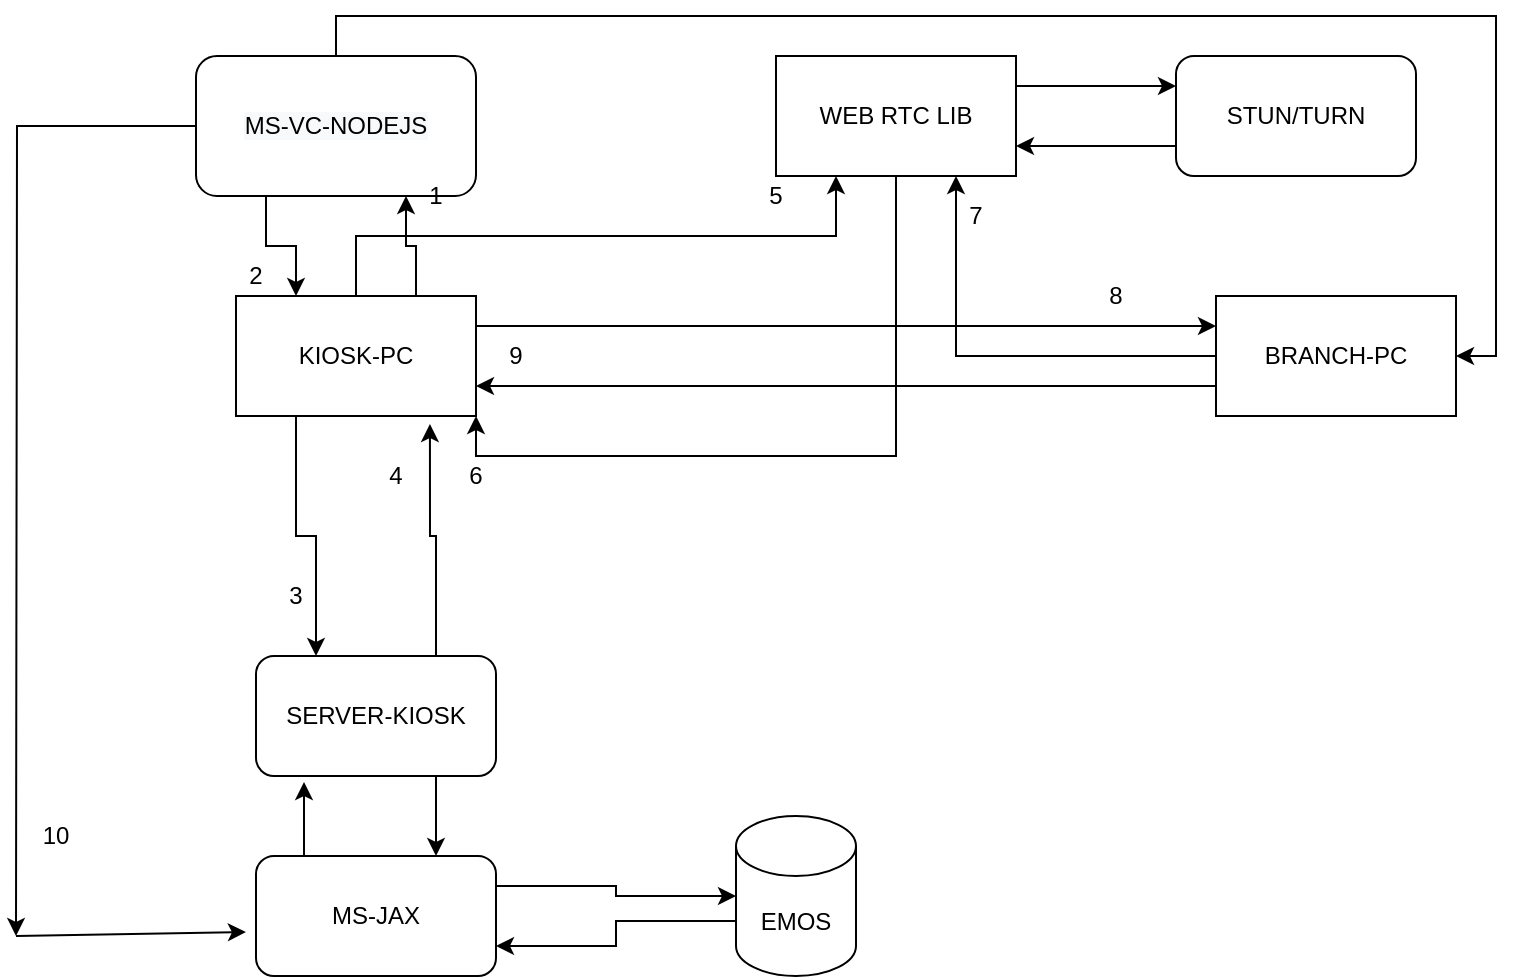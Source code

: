 <mxfile version="14.9.3" type="github">
  <diagram id="C5RBs43oDa-KdzZeNtuy" name="Page-1">
    <mxGraphModel dx="1350" dy="774" grid="1" gridSize="10" guides="1" tooltips="1" connect="1" arrows="1" fold="1" page="1" pageScale="1" pageWidth="827" pageHeight="1169" math="0" shadow="0">
      <root>
        <mxCell id="WIyWlLk6GJQsqaUBKTNV-0" />
        <mxCell id="WIyWlLk6GJQsqaUBKTNV-1" parent="WIyWlLk6GJQsqaUBKTNV-0" />
        <mxCell id="k0vDRmhFAtIJHE76wayA-25" style="edgeStyle=orthogonalEdgeStyle;rounded=0;orthogonalLoop=1;jettySize=auto;html=1;exitX=0;exitY=0.75;exitDx=0;exitDy=0;entryX=1;entryY=0.75;entryDx=0;entryDy=0;" edge="1" parent="WIyWlLk6GJQsqaUBKTNV-1" source="k0vDRmhFAtIJHE76wayA-1" target="k0vDRmhFAtIJHE76wayA-2">
          <mxGeometry relative="1" as="geometry" />
        </mxCell>
        <mxCell id="k0vDRmhFAtIJHE76wayA-53" style="edgeStyle=orthogonalEdgeStyle;rounded=0;orthogonalLoop=1;jettySize=auto;html=1;entryX=0.75;entryY=1;entryDx=0;entryDy=0;" edge="1" parent="WIyWlLk6GJQsqaUBKTNV-1" source="k0vDRmhFAtIJHE76wayA-1" target="k0vDRmhFAtIJHE76wayA-14">
          <mxGeometry relative="1" as="geometry" />
        </mxCell>
        <mxCell id="k0vDRmhFAtIJHE76wayA-1" value="BRANCH-PC" style="rounded=0;whiteSpace=wrap;html=1;" vertex="1" parent="WIyWlLk6GJQsqaUBKTNV-1">
          <mxGeometry x="680" y="190" width="120" height="60" as="geometry" />
        </mxCell>
        <mxCell id="k0vDRmhFAtIJHE76wayA-21" style="edgeStyle=orthogonalEdgeStyle;rounded=0;orthogonalLoop=1;jettySize=auto;html=1;exitX=0.75;exitY=0;exitDx=0;exitDy=0;entryX=0.75;entryY=1;entryDx=0;entryDy=0;" edge="1" parent="WIyWlLk6GJQsqaUBKTNV-1" source="k0vDRmhFAtIJHE76wayA-2" target="k0vDRmhFAtIJHE76wayA-5">
          <mxGeometry relative="1" as="geometry" />
        </mxCell>
        <mxCell id="k0vDRmhFAtIJHE76wayA-23" style="edgeStyle=orthogonalEdgeStyle;rounded=0;orthogonalLoop=1;jettySize=auto;html=1;exitX=1;exitY=0.25;exitDx=0;exitDy=0;entryX=0;entryY=0.25;entryDx=0;entryDy=0;" edge="1" parent="WIyWlLk6GJQsqaUBKTNV-1" source="k0vDRmhFAtIJHE76wayA-2" target="k0vDRmhFAtIJHE76wayA-1">
          <mxGeometry relative="1" as="geometry" />
        </mxCell>
        <mxCell id="k0vDRmhFAtIJHE76wayA-34" style="edgeStyle=orthogonalEdgeStyle;rounded=0;orthogonalLoop=1;jettySize=auto;html=1;exitX=0.25;exitY=1;exitDx=0;exitDy=0;entryX=0.25;entryY=0;entryDx=0;entryDy=0;" edge="1" parent="WIyWlLk6GJQsqaUBKTNV-1" source="k0vDRmhFAtIJHE76wayA-2" target="k0vDRmhFAtIJHE76wayA-30">
          <mxGeometry relative="1" as="geometry" />
        </mxCell>
        <mxCell id="k0vDRmhFAtIJHE76wayA-37" style="edgeStyle=orthogonalEdgeStyle;rounded=0;orthogonalLoop=1;jettySize=auto;html=1;exitX=0.5;exitY=0;exitDx=0;exitDy=0;entryX=0.25;entryY=1;entryDx=0;entryDy=0;" edge="1" parent="WIyWlLk6GJQsqaUBKTNV-1" source="k0vDRmhFAtIJHE76wayA-2" target="k0vDRmhFAtIJHE76wayA-14">
          <mxGeometry relative="1" as="geometry" />
        </mxCell>
        <mxCell id="k0vDRmhFAtIJHE76wayA-2" value="KIOSK-PC" style="rounded=0;whiteSpace=wrap;html=1;" vertex="1" parent="WIyWlLk6GJQsqaUBKTNV-1">
          <mxGeometry x="190" y="190" width="120" height="60" as="geometry" />
        </mxCell>
        <mxCell id="k0vDRmhFAtIJHE76wayA-29" style="edgeStyle=orthogonalEdgeStyle;rounded=0;orthogonalLoop=1;jettySize=auto;html=1;exitX=0;exitY=0;exitDx=0;exitDy=52.5;exitPerimeter=0;entryX=1;entryY=0.75;entryDx=0;entryDy=0;" edge="1" parent="WIyWlLk6GJQsqaUBKTNV-1" source="k0vDRmhFAtIJHE76wayA-4" target="k0vDRmhFAtIJHE76wayA-6">
          <mxGeometry relative="1" as="geometry" />
        </mxCell>
        <mxCell id="k0vDRmhFAtIJHE76wayA-4" value="EMOS" style="shape=cylinder3;whiteSpace=wrap;html=1;boundedLbl=1;backgroundOutline=1;size=15;" vertex="1" parent="WIyWlLk6GJQsqaUBKTNV-1">
          <mxGeometry x="440" y="450" width="60" height="80" as="geometry" />
        </mxCell>
        <mxCell id="k0vDRmhFAtIJHE76wayA-20" style="edgeStyle=orthogonalEdgeStyle;rounded=0;orthogonalLoop=1;jettySize=auto;html=1;exitX=0.25;exitY=1;exitDx=0;exitDy=0;entryX=0.25;entryY=0;entryDx=0;entryDy=0;" edge="1" parent="WIyWlLk6GJQsqaUBKTNV-1" source="k0vDRmhFAtIJHE76wayA-5" target="k0vDRmhFAtIJHE76wayA-2">
          <mxGeometry relative="1" as="geometry" />
        </mxCell>
        <mxCell id="k0vDRmhFAtIJHE76wayA-55" style="edgeStyle=orthogonalEdgeStyle;rounded=0;orthogonalLoop=1;jettySize=auto;html=1;exitX=0.5;exitY=0;exitDx=0;exitDy=0;entryX=1;entryY=0.5;entryDx=0;entryDy=0;" edge="1" parent="WIyWlLk6GJQsqaUBKTNV-1" source="k0vDRmhFAtIJHE76wayA-5" target="k0vDRmhFAtIJHE76wayA-1">
          <mxGeometry relative="1" as="geometry" />
        </mxCell>
        <mxCell id="k0vDRmhFAtIJHE76wayA-60" style="edgeStyle=orthogonalEdgeStyle;rounded=0;orthogonalLoop=1;jettySize=auto;html=1;" edge="1" parent="WIyWlLk6GJQsqaUBKTNV-1" source="k0vDRmhFAtIJHE76wayA-5">
          <mxGeometry relative="1" as="geometry">
            <mxPoint x="80" y="510" as="targetPoint" />
          </mxGeometry>
        </mxCell>
        <mxCell id="k0vDRmhFAtIJHE76wayA-5" value="&lt;meta charset=&quot;utf-8&quot;&gt;&lt;span style=&quot;color: rgb(0, 0, 0); font-family: helvetica; font-size: 12px; font-style: normal; font-weight: 400; letter-spacing: normal; text-align: center; text-indent: 0px; text-transform: none; word-spacing: 0px; background-color: rgb(248, 249, 250); display: inline; float: none;&quot;&gt;MS-VC-NODEJS&lt;/span&gt;" style="rounded=1;whiteSpace=wrap;html=1;" vertex="1" parent="WIyWlLk6GJQsqaUBKTNV-1">
          <mxGeometry x="170" y="70" width="140" height="70" as="geometry" />
        </mxCell>
        <mxCell id="k0vDRmhFAtIJHE76wayA-27" style="edgeStyle=orthogonalEdgeStyle;rounded=0;orthogonalLoop=1;jettySize=auto;html=1;exitX=1;exitY=0.25;exitDx=0;exitDy=0;" edge="1" parent="WIyWlLk6GJQsqaUBKTNV-1" source="k0vDRmhFAtIJHE76wayA-6" target="k0vDRmhFAtIJHE76wayA-4">
          <mxGeometry relative="1" as="geometry" />
        </mxCell>
        <mxCell id="k0vDRmhFAtIJHE76wayA-31" style="edgeStyle=orthogonalEdgeStyle;rounded=0;orthogonalLoop=1;jettySize=auto;html=1;exitX=0.25;exitY=0;exitDx=0;exitDy=0;entryX=0.2;entryY=1.05;entryDx=0;entryDy=0;entryPerimeter=0;" edge="1" parent="WIyWlLk6GJQsqaUBKTNV-1" source="k0vDRmhFAtIJHE76wayA-6" target="k0vDRmhFAtIJHE76wayA-30">
          <mxGeometry relative="1" as="geometry" />
        </mxCell>
        <mxCell id="k0vDRmhFAtIJHE76wayA-6" value="&lt;span&gt;MS-JAX&lt;/span&gt;" style="rounded=1;whiteSpace=wrap;html=1;" vertex="1" parent="WIyWlLk6GJQsqaUBKTNV-1">
          <mxGeometry x="200" y="470" width="120" height="60" as="geometry" />
        </mxCell>
        <mxCell id="k0vDRmhFAtIJHE76wayA-19" style="edgeStyle=orthogonalEdgeStyle;rounded=0;orthogonalLoop=1;jettySize=auto;html=1;exitX=0;exitY=0.75;exitDx=0;exitDy=0;entryX=1;entryY=0.75;entryDx=0;entryDy=0;" edge="1" parent="WIyWlLk6GJQsqaUBKTNV-1" source="k0vDRmhFAtIJHE76wayA-7" target="k0vDRmhFAtIJHE76wayA-14">
          <mxGeometry relative="1" as="geometry" />
        </mxCell>
        <mxCell id="k0vDRmhFAtIJHE76wayA-7" value="STUN/TURN" style="rounded=1;whiteSpace=wrap;html=1;" vertex="1" parent="WIyWlLk6GJQsqaUBKTNV-1">
          <mxGeometry x="660" y="70" width="120" height="60" as="geometry" />
        </mxCell>
        <mxCell id="k0vDRmhFAtIJHE76wayA-18" style="edgeStyle=orthogonalEdgeStyle;rounded=0;orthogonalLoop=1;jettySize=auto;html=1;exitX=1;exitY=0.25;exitDx=0;exitDy=0;entryX=0;entryY=0.25;entryDx=0;entryDy=0;" edge="1" parent="WIyWlLk6GJQsqaUBKTNV-1" source="k0vDRmhFAtIJHE76wayA-14" target="k0vDRmhFAtIJHE76wayA-7">
          <mxGeometry relative="1" as="geometry" />
        </mxCell>
        <mxCell id="k0vDRmhFAtIJHE76wayA-38" style="edgeStyle=orthogonalEdgeStyle;rounded=0;orthogonalLoop=1;jettySize=auto;html=1;exitX=0.5;exitY=1;exitDx=0;exitDy=0;entryX=1;entryY=1;entryDx=0;entryDy=0;" edge="1" parent="WIyWlLk6GJQsqaUBKTNV-1" source="k0vDRmhFAtIJHE76wayA-14" target="k0vDRmhFAtIJHE76wayA-2">
          <mxGeometry relative="1" as="geometry" />
        </mxCell>
        <mxCell id="k0vDRmhFAtIJHE76wayA-14" value="WEB RTC LIB" style="rounded=0;whiteSpace=wrap;html=1;" vertex="1" parent="WIyWlLk6GJQsqaUBKTNV-1">
          <mxGeometry x="460" y="70" width="120" height="60" as="geometry" />
        </mxCell>
        <mxCell id="k0vDRmhFAtIJHE76wayA-32" style="edgeStyle=orthogonalEdgeStyle;rounded=0;orthogonalLoop=1;jettySize=auto;html=1;exitX=0.75;exitY=1;exitDx=0;exitDy=0;entryX=0.75;entryY=0;entryDx=0;entryDy=0;" edge="1" parent="WIyWlLk6GJQsqaUBKTNV-1" source="k0vDRmhFAtIJHE76wayA-30" target="k0vDRmhFAtIJHE76wayA-6">
          <mxGeometry relative="1" as="geometry" />
        </mxCell>
        <mxCell id="k0vDRmhFAtIJHE76wayA-36" style="edgeStyle=orthogonalEdgeStyle;rounded=0;orthogonalLoop=1;jettySize=auto;html=1;exitX=0.75;exitY=0;exitDx=0;exitDy=0;entryX=0.808;entryY=1.067;entryDx=0;entryDy=0;entryPerimeter=0;" edge="1" parent="WIyWlLk6GJQsqaUBKTNV-1" source="k0vDRmhFAtIJHE76wayA-30" target="k0vDRmhFAtIJHE76wayA-2">
          <mxGeometry relative="1" as="geometry" />
        </mxCell>
        <mxCell id="k0vDRmhFAtIJHE76wayA-30" value="SERVER-KIOSK" style="rounded=1;whiteSpace=wrap;html=1;" vertex="1" parent="WIyWlLk6GJQsqaUBKTNV-1">
          <mxGeometry x="200" y="370" width="120" height="60" as="geometry" />
        </mxCell>
        <mxCell id="k0vDRmhFAtIJHE76wayA-39" value="3" style="text;html=1;strokeColor=none;fillColor=none;align=center;verticalAlign=middle;whiteSpace=wrap;rounded=0;" vertex="1" parent="WIyWlLk6GJQsqaUBKTNV-1">
          <mxGeometry x="200" y="330" width="40" height="20" as="geometry" />
        </mxCell>
        <mxCell id="k0vDRmhFAtIJHE76wayA-40" value="4" style="text;html=1;strokeColor=none;fillColor=none;align=center;verticalAlign=middle;whiteSpace=wrap;rounded=0;" vertex="1" parent="WIyWlLk6GJQsqaUBKTNV-1">
          <mxGeometry x="250" y="270" width="40" height="20" as="geometry" />
        </mxCell>
        <mxCell id="k0vDRmhFAtIJHE76wayA-41" value="1" style="text;html=1;strokeColor=none;fillColor=none;align=center;verticalAlign=middle;whiteSpace=wrap;rounded=0;" vertex="1" parent="WIyWlLk6GJQsqaUBKTNV-1">
          <mxGeometry x="270" y="130" width="40" height="20" as="geometry" />
        </mxCell>
        <mxCell id="k0vDRmhFAtIJHE76wayA-42" value="2" style="text;html=1;strokeColor=none;fillColor=none;align=center;verticalAlign=middle;whiteSpace=wrap;rounded=0;" vertex="1" parent="WIyWlLk6GJQsqaUBKTNV-1">
          <mxGeometry x="180" y="170" width="40" height="20" as="geometry" />
        </mxCell>
        <mxCell id="k0vDRmhFAtIJHE76wayA-43" value="5" style="text;html=1;strokeColor=none;fillColor=none;align=center;verticalAlign=middle;whiteSpace=wrap;rounded=0;" vertex="1" parent="WIyWlLk6GJQsqaUBKTNV-1">
          <mxGeometry x="440" y="130" width="40" height="20" as="geometry" />
        </mxCell>
        <mxCell id="k0vDRmhFAtIJHE76wayA-45" value="6" style="text;html=1;strokeColor=none;fillColor=none;align=center;verticalAlign=middle;whiteSpace=wrap;rounded=0;" vertex="1" parent="WIyWlLk6GJQsqaUBKTNV-1">
          <mxGeometry x="290" y="270" width="40" height="20" as="geometry" />
        </mxCell>
        <mxCell id="k0vDRmhFAtIJHE76wayA-49" value="8" style="text;html=1;strokeColor=none;fillColor=none;align=center;verticalAlign=middle;whiteSpace=wrap;rounded=0;" vertex="1" parent="WIyWlLk6GJQsqaUBKTNV-1">
          <mxGeometry x="610" y="180" width="40" height="20" as="geometry" />
        </mxCell>
        <mxCell id="k0vDRmhFAtIJHE76wayA-50" value="9" style="text;html=1;strokeColor=none;fillColor=none;align=center;verticalAlign=middle;whiteSpace=wrap;rounded=0;" vertex="1" parent="WIyWlLk6GJQsqaUBKTNV-1">
          <mxGeometry x="310" y="210" width="40" height="20" as="geometry" />
        </mxCell>
        <mxCell id="k0vDRmhFAtIJHE76wayA-54" value="7" style="text;html=1;strokeColor=none;fillColor=none;align=center;verticalAlign=middle;whiteSpace=wrap;rounded=0;" vertex="1" parent="WIyWlLk6GJQsqaUBKTNV-1">
          <mxGeometry x="540" y="140" width="40" height="20" as="geometry" />
        </mxCell>
        <mxCell id="k0vDRmhFAtIJHE76wayA-61" value="" style="endArrow=classic;html=1;entryX=-0.042;entryY=0.633;entryDx=0;entryDy=0;entryPerimeter=0;" edge="1" parent="WIyWlLk6GJQsqaUBKTNV-1" target="k0vDRmhFAtIJHE76wayA-6">
          <mxGeometry width="50" height="50" relative="1" as="geometry">
            <mxPoint x="80" y="510" as="sourcePoint" />
            <mxPoint x="440" y="210" as="targetPoint" />
          </mxGeometry>
        </mxCell>
        <mxCell id="k0vDRmhFAtIJHE76wayA-62" value="10" style="text;html=1;strokeColor=none;fillColor=none;align=center;verticalAlign=middle;whiteSpace=wrap;rounded=0;" vertex="1" parent="WIyWlLk6GJQsqaUBKTNV-1">
          <mxGeometry x="80" y="450" width="40" height="20" as="geometry" />
        </mxCell>
      </root>
    </mxGraphModel>
  </diagram>
</mxfile>
